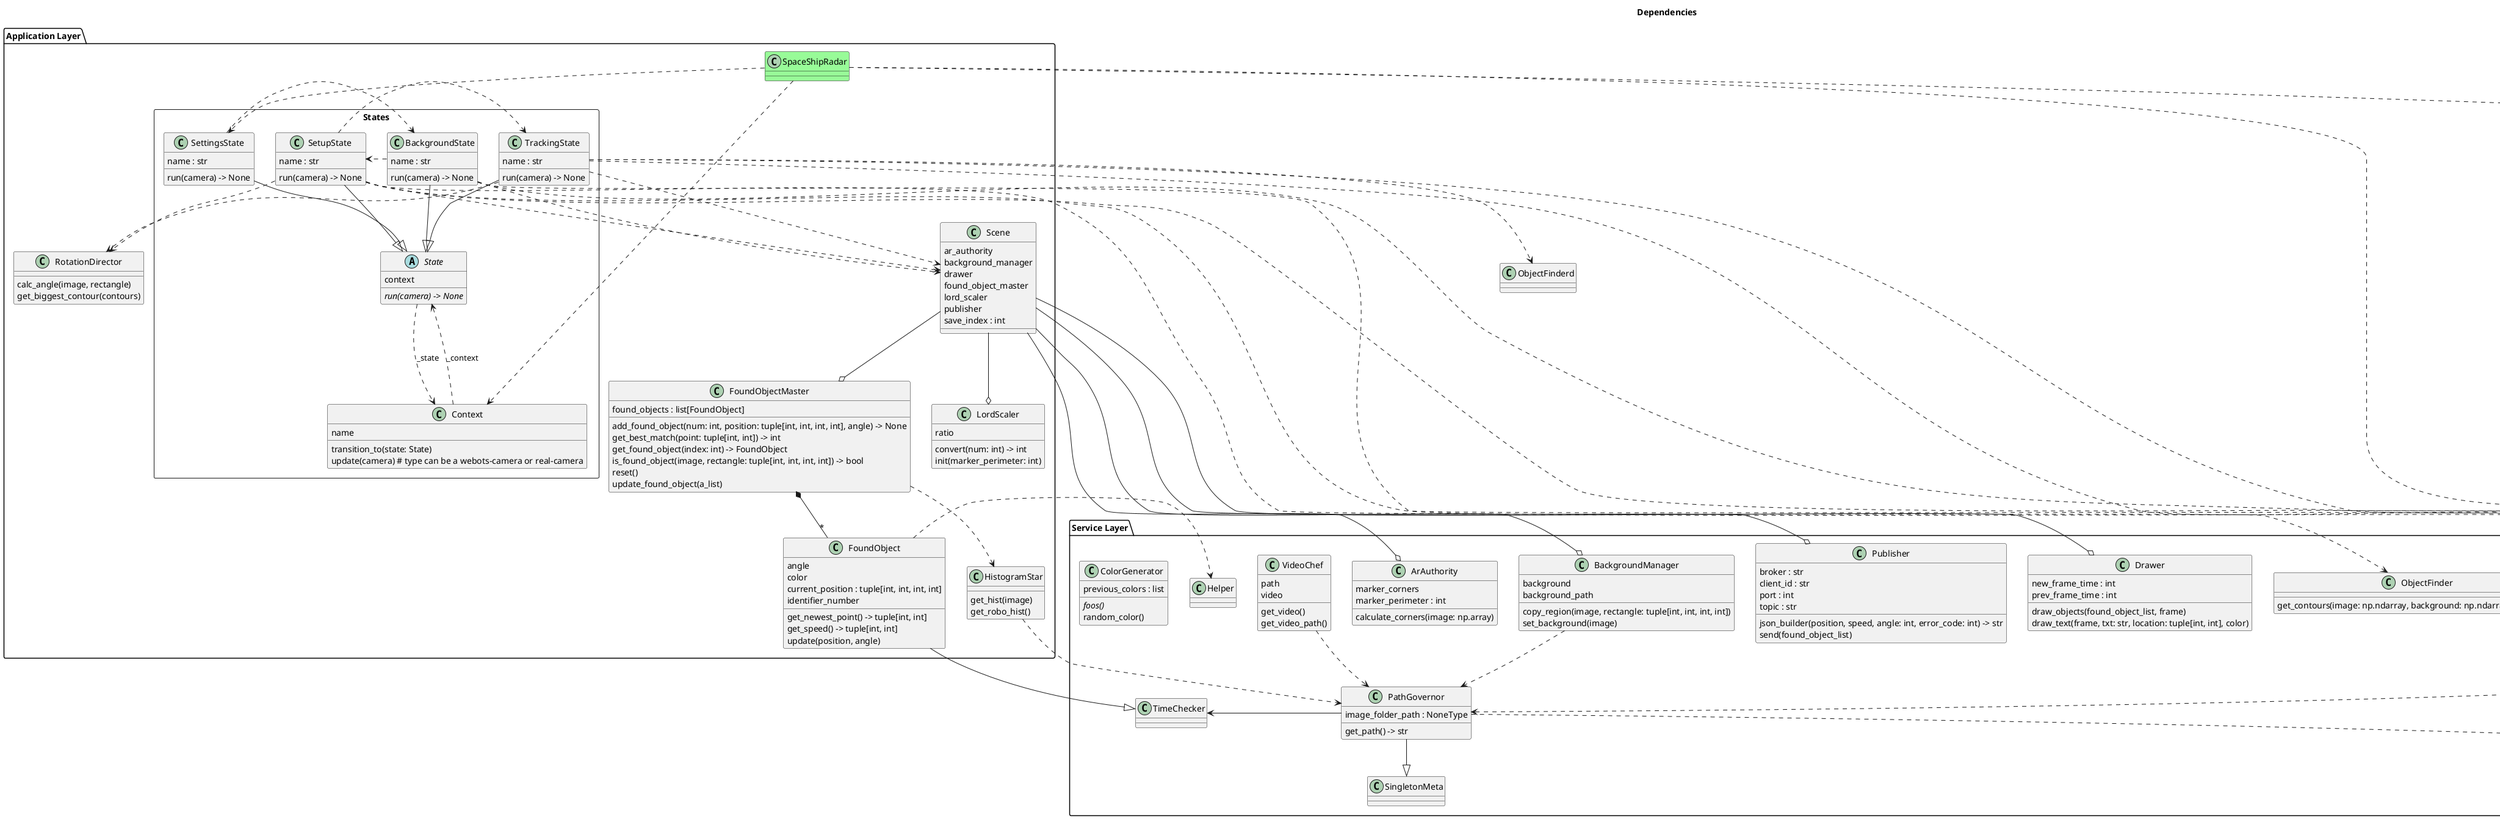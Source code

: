 @startuml swarch
!pragma layout smetanas

title Dependencies

package "Application Layer" as AL {
    package States <<rectangle>>{
        abstract "State" {
            context
            {abstract}run(camera) -> None
        }

        class "Context" {
            name
            transition_to(state: State)
            update(camera) # type can be a webots-camera or real-camera
        }

        class "TrackingState" {
            name : str
            run(camera) -> None
        }

        class "SettingsState" {
            name : str
            run(camera) -> None
        }

        class "SetupState" {
            name : str
            run(camera) -> None
        }

        class "BackgroundState" {
            name : str
            run(camera) -> None
        }
    }

    class "Scene" {
        ar_authority
        background_manager
        drawer
        found_object_master
        lord_scaler
        publisher
        save_index : int
    }

    class "FoundObject" {
        angle
        color
        current_position : tuple[int, int, int, int]
        identifier_number
        get_newest_point() -> tuple[int, int]
        get_speed() -> tuple[int, int]
        update(position, angle)
    }

    class "FoundObjectMaster" {
        found_objects : list[FoundObject]
        add_found_object(num: int, position: tuple[int, int, int, int], angle) -> None
        get_best_match(point: tuple[int, int]) -> int
        get_found_object(index: int) -> FoundObject
        is_found_object(image, rectangle: tuple[int, int, int, int]) -> bool
        reset()
        update_found_object(a_list)
    }

    class "SpaceShipRadar" #PaleGreen
        class "HistogramStar" {
        get_hist(image)
        get_robo_hist()
    }

    class "LordScaler" {
        ratio
        convert(num: int) -> int
        init(marker_perimeter: int)
    }

    class "RotationDirector" {
        calc_angle(image, rectangle)
        get_biggest_contour(contours)
    }
}

package "Service Layer" as SL {

    class "BackgroundManager" {
        background
        background_path
        copy_region(image, rectangle: tuple[int, int, int, int])
        set_background(image)
    }

    class Helper


    class "Drawer" {
        new_frame_time : int
        prev_frame_time : int
        draw_objects(found_object_list, frame)
        draw_text(frame, txt: str, location: tuple[int, int], color)
    }

    class "SingletonMeta" {}

    class "PathGovernor" {
        image_folder_path : NoneType
        get_path() -> str
    }

    class "ImageGetter" {
        camera_matrix
        dist
        file
        get_image(device) -> np.array
        record_video(camera, step, time_step, width, height)
    }

    class "ObjectFinder" {
        get_contours(image: np.ndarray, background: np.ndarray) -> np.array
    }

    class "ArAuthority" {
        marker_corners
        marker_perimeter : int
        calculate_corners(image: np.array)
    }

    class "Transformer" {
        perspective_transform(image: np.array, corners: List[Tuple[int, int]]) -> np.array
    }

    class "VideoChef" {
        path
        video
        get_video()
        get_video_path()
    }

    class "TimeChecker" {}

    class "Publisher" {
        broker : str
        client_id : str
        port : int
        topic : str
        json_builder(position, speed, angle: int, error_code: int) -> str
        send(found_object_list)
    }

    class "ColorGenerator" {
        previous_colors : list
        {abstract}foos()
        random_color()
    }
}

class Os #SkyBlue
class "Robot" #pink
' class OpenCV #pink

' ArAuthority ..> OpenCV

' BackgroundManager ..> OpenCV
BackgroundManager ..> PathGovernor

' Drawer ..> OpenCV

' FoundObjectMaster ..> OpenCV
FoundObjectMaster ..> HistogramStar
FoundObjectMaster *-- "*" FoundObject

FoundObject ..> Helper
FoundObject -|> TimeChecker

' HistogramStar ..> OpenCV
HistogramStar ..> PathGovernor

' ImageGetter ..> OpenCV
ImageGetter ..> Robot
ImageGetter ..> PathGovernor

' LordScaler ..> OpenCV

' ObjectFinder ..> OpenCV

PathGovernor ..> Os

PathGovernor --|> SingletonMeta
PathGovernor -> TimeChecker

' RotationDirector ..> OpenCV

Scene --o FoundObjectMaster
Scene --o BackgroundManager
Scene --o ArAuthority
Scene --o LordScaler
Scene --o Publisher
Scene --o Drawer

' Settings ..> OpenCV

' BackgroundState ..> OpenCV
BackgroundState --|> State
BackgroundState .> SetupState
BackgroundState ..> ImageGetter
BackgroundState ..> Scene
BackgroundState ..> Transformer

SettingsState --|> State
SettingsState .> BackgroundState

SetupState --|> State
SetupState .> TrackingState
SetupState ..> ImageGetter
SetupState ..> Scene
SetupState ..> Transformer
SetupState ..> ObjectFinder
SetupState ..> RotationDirector

TrackingState --|> State
TrackingState .> RotationDirector
TrackingState ..> Transformer
TrackingState ..> ObjectFinderd
TrackingState ..> ImageGetter
TrackingState ..> Scene

' Transformer ..> OpenCV

' VideoChef ..> OpenCV
VideoChef ..> PathGovernor


Context ..> State : _context
State ..> Context : _state

' SpaceShipRadar ..> OpenCV
SpaceShipRadar ..> Robot
SpaceShipRadar ..> ImageGetter
SpaceShipRadar ..> Context
SpaceShipRadar ..> SettingsState


note right of Robot
Class provided by Webots
end note

@enduml